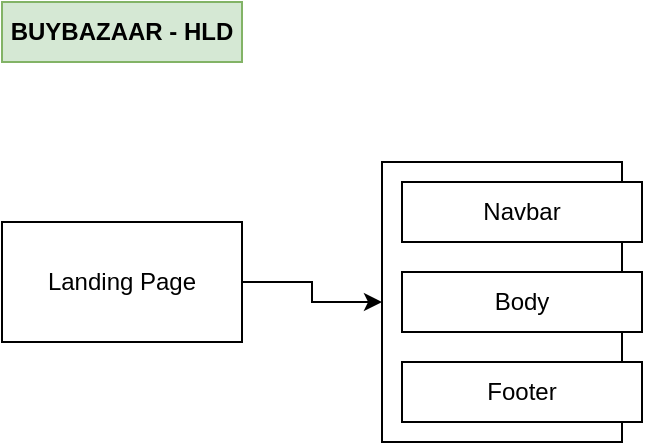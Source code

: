 <mxfile version="22.1.5" type="device">
  <diagram name="Page-1" id="0Jzi237d1tHOaM15pnXB">
    <mxGraphModel dx="658" dy="381" grid="1" gridSize="10" guides="1" tooltips="1" connect="1" arrows="1" fold="1" page="1" pageScale="1" pageWidth="827" pageHeight="1169" math="0" shadow="0">
      <root>
        <mxCell id="0" />
        <mxCell id="1" parent="0" />
        <mxCell id="PeFGSEZr9rElJGkh2VPf-1" value="BUYBAZAAR - HLD" style="rounded=0;whiteSpace=wrap;html=1;fillColor=#d5e8d4;strokeColor=#82b366;fontStyle=1" vertex="1" parent="1">
          <mxGeometry x="50" y="30" width="120" height="30" as="geometry" />
        </mxCell>
        <mxCell id="PeFGSEZr9rElJGkh2VPf-4" style="edgeStyle=orthogonalEdgeStyle;rounded=0;orthogonalLoop=1;jettySize=auto;html=1;entryX=0;entryY=0.5;entryDx=0;entryDy=0;" edge="1" parent="1" source="PeFGSEZr9rElJGkh2VPf-2" target="PeFGSEZr9rElJGkh2VPf-3">
          <mxGeometry relative="1" as="geometry" />
        </mxCell>
        <mxCell id="PeFGSEZr9rElJGkh2VPf-2" value="Landing Page" style="rounded=0;whiteSpace=wrap;html=1;" vertex="1" parent="1">
          <mxGeometry x="50" y="140" width="120" height="60" as="geometry" />
        </mxCell>
        <mxCell id="PeFGSEZr9rElJGkh2VPf-3" value="" style="rounded=0;whiteSpace=wrap;html=1;" vertex="1" parent="1">
          <mxGeometry x="240" y="110" width="120" height="140" as="geometry" />
        </mxCell>
        <mxCell id="PeFGSEZr9rElJGkh2VPf-5" value="Navbar" style="rounded=0;whiteSpace=wrap;html=1;" vertex="1" parent="1">
          <mxGeometry x="250" y="120" width="120" height="30" as="geometry" />
        </mxCell>
        <mxCell id="PeFGSEZr9rElJGkh2VPf-6" value="Body" style="rounded=0;whiteSpace=wrap;html=1;" vertex="1" parent="1">
          <mxGeometry x="250" y="165" width="120" height="30" as="geometry" />
        </mxCell>
        <mxCell id="PeFGSEZr9rElJGkh2VPf-7" value="Footer" style="rounded=0;whiteSpace=wrap;html=1;" vertex="1" parent="1">
          <mxGeometry x="250" y="210" width="120" height="30" as="geometry" />
        </mxCell>
      </root>
    </mxGraphModel>
  </diagram>
</mxfile>
